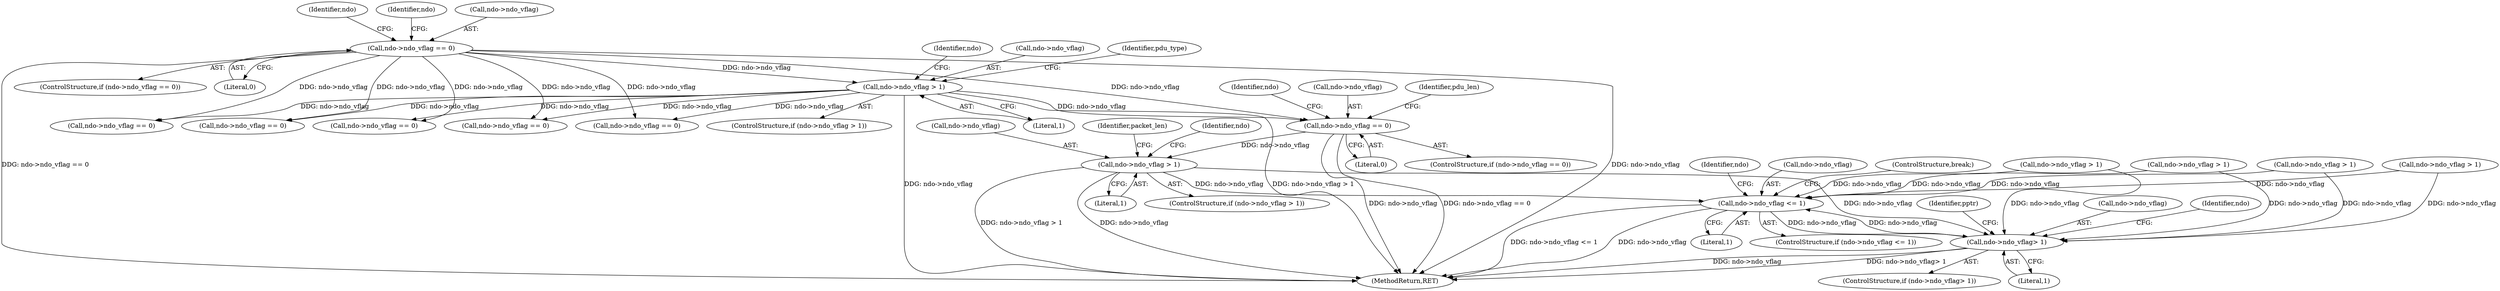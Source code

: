 digraph "0_tcpdump_3b32029db354cbc875127869d9b12a9addc75b50@pointer" {
"1001167" [label="(Call,ndo->ndo_vflag > 1)"];
"1001093" [label="(Call,ndo->ndo_vflag == 0)"];
"1000413" [label="(Call,ndo->ndo_vflag == 0)"];
"1000484" [label="(Call,ndo->ndo_vflag > 1)"];
"1003010" [label="(Call,ndo->ndo_vflag <= 1)"];
"1003027" [label="(Call,ndo->ndo_vflag> 1)"];
"1000421" [label="(Identifier,ndo)"];
"1001097" [label="(Literal,0)"];
"1001166" [label="(ControlStructure,if (ndo->ndo_vflag > 1))"];
"1000483" [label="(ControlStructure,if (ndo->ndo_vflag > 1))"];
"1000493" [label="(Identifier,ndo)"];
"1001027" [label="(Call,ndo->ndo_vflag > 1)"];
"1000540" [label="(Call,ndo->ndo_vflag == 0)"];
"1003019" [label="(Identifier,ndo)"];
"1000412" [label="(ControlStructure,if (ndo->ndo_vflag == 0))"];
"1001168" [label="(Call,ndo->ndo_vflag)"];
"1000439" [label="(Identifier,ndo)"];
"1003009" [label="(ControlStructure,if (ndo->ndo_vflag <= 1))"];
"1003031" [label="(Literal,1)"];
"1000485" [label="(Call,ndo->ndo_vflag)"];
"1003027" [label="(Call,ndo->ndo_vflag> 1)"];
"1001093" [label="(Call,ndo->ndo_vflag == 0)"];
"1001101" [label="(Identifier,ndo)"];
"1001171" [label="(Literal,1)"];
"1000484" [label="(Call,ndo->ndo_vflag > 1)"];
"1003043" [label="(Identifier,pptr)"];
"1000417" [label="(Literal,0)"];
"1003011" [label="(Call,ndo->ndo_vflag)"];
"1001287" [label="(Call,ndo->ndo_vflag > 1)"];
"1001233" [label="(Call,ndo->ndo_vflag == 0)"];
"1003026" [label="(ControlStructure,if (ndo->ndo_vflag> 1))"];
"1003028" [label="(Call,ndo->ndo_vflag)"];
"1003083" [label="(MethodReturn,RET)"];
"1003036" [label="(Identifier,ndo)"];
"1001094" [label="(Call,ndo->ndo_vflag)"];
"1001183" [label="(Identifier,packet_len)"];
"1003014" [label="(Literal,1)"];
"1000839" [label="(Call,ndo->ndo_vflag == 0)"];
"1000636" [label="(Call,ndo->ndo_vflag > 1)"];
"1001176" [label="(Identifier,ndo)"];
"1001118" [label="(Identifier,pdu_len)"];
"1000701" [label="(Call,ndo->ndo_vflag == 0)"];
"1003025" [label="(ControlStructure,break;)"];
"1001167" [label="(Call,ndo->ndo_vflag > 1)"];
"1000488" [label="(Literal,1)"];
"1000413" [label="(Call,ndo->ndo_vflag == 0)"];
"1000500" [label="(Identifier,pdu_type)"];
"1000775" [label="(Call,ndo->ndo_vflag > 1)"];
"1003010" [label="(Call,ndo->ndo_vflag <= 1)"];
"1001317" [label="(Call,ndo->ndo_vflag == 0)"];
"1000414" [label="(Call,ndo->ndo_vflag)"];
"1001092" [label="(ControlStructure,if (ndo->ndo_vflag == 0))"];
"1001167" -> "1001166"  [label="AST: "];
"1001167" -> "1001171"  [label="CFG: "];
"1001168" -> "1001167"  [label="AST: "];
"1001171" -> "1001167"  [label="AST: "];
"1001176" -> "1001167"  [label="CFG: "];
"1001183" -> "1001167"  [label="CFG: "];
"1001167" -> "1003083"  [label="DDG: ndo->ndo_vflag > 1"];
"1001167" -> "1003083"  [label="DDG: ndo->ndo_vflag"];
"1001093" -> "1001167"  [label="DDG: ndo->ndo_vflag"];
"1001167" -> "1003010"  [label="DDG: ndo->ndo_vflag"];
"1001167" -> "1003027"  [label="DDG: ndo->ndo_vflag"];
"1001093" -> "1001092"  [label="AST: "];
"1001093" -> "1001097"  [label="CFG: "];
"1001094" -> "1001093"  [label="AST: "];
"1001097" -> "1001093"  [label="AST: "];
"1001101" -> "1001093"  [label="CFG: "];
"1001118" -> "1001093"  [label="CFG: "];
"1001093" -> "1003083"  [label="DDG: ndo->ndo_vflag"];
"1001093" -> "1003083"  [label="DDG: ndo->ndo_vflag == 0"];
"1000413" -> "1001093"  [label="DDG: ndo->ndo_vflag"];
"1000484" -> "1001093"  [label="DDG: ndo->ndo_vflag"];
"1000413" -> "1000412"  [label="AST: "];
"1000413" -> "1000417"  [label="CFG: "];
"1000414" -> "1000413"  [label="AST: "];
"1000417" -> "1000413"  [label="AST: "];
"1000421" -> "1000413"  [label="CFG: "];
"1000439" -> "1000413"  [label="CFG: "];
"1000413" -> "1003083"  [label="DDG: ndo->ndo_vflag"];
"1000413" -> "1003083"  [label="DDG: ndo->ndo_vflag == 0"];
"1000413" -> "1000484"  [label="DDG: ndo->ndo_vflag"];
"1000413" -> "1000540"  [label="DDG: ndo->ndo_vflag"];
"1000413" -> "1000701"  [label="DDG: ndo->ndo_vflag"];
"1000413" -> "1000839"  [label="DDG: ndo->ndo_vflag"];
"1000413" -> "1001233"  [label="DDG: ndo->ndo_vflag"];
"1000413" -> "1001317"  [label="DDG: ndo->ndo_vflag"];
"1000484" -> "1000483"  [label="AST: "];
"1000484" -> "1000488"  [label="CFG: "];
"1000485" -> "1000484"  [label="AST: "];
"1000488" -> "1000484"  [label="AST: "];
"1000493" -> "1000484"  [label="CFG: "];
"1000500" -> "1000484"  [label="CFG: "];
"1000484" -> "1003083"  [label="DDG: ndo->ndo_vflag"];
"1000484" -> "1003083"  [label="DDG: ndo->ndo_vflag > 1"];
"1000484" -> "1000540"  [label="DDG: ndo->ndo_vflag"];
"1000484" -> "1000701"  [label="DDG: ndo->ndo_vflag"];
"1000484" -> "1000839"  [label="DDG: ndo->ndo_vflag"];
"1000484" -> "1001233"  [label="DDG: ndo->ndo_vflag"];
"1000484" -> "1001317"  [label="DDG: ndo->ndo_vflag"];
"1003010" -> "1003009"  [label="AST: "];
"1003010" -> "1003014"  [label="CFG: "];
"1003011" -> "1003010"  [label="AST: "];
"1003014" -> "1003010"  [label="AST: "];
"1003019" -> "1003010"  [label="CFG: "];
"1003025" -> "1003010"  [label="CFG: "];
"1003010" -> "1003083"  [label="DDG: ndo->ndo_vflag"];
"1003010" -> "1003083"  [label="DDG: ndo->ndo_vflag <= 1"];
"1001027" -> "1003010"  [label="DDG: ndo->ndo_vflag"];
"1000636" -> "1003010"  [label="DDG: ndo->ndo_vflag"];
"1001287" -> "1003010"  [label="DDG: ndo->ndo_vflag"];
"1000775" -> "1003010"  [label="DDG: ndo->ndo_vflag"];
"1003027" -> "1003010"  [label="DDG: ndo->ndo_vflag"];
"1003010" -> "1003027"  [label="DDG: ndo->ndo_vflag"];
"1003027" -> "1003026"  [label="AST: "];
"1003027" -> "1003031"  [label="CFG: "];
"1003028" -> "1003027"  [label="AST: "];
"1003031" -> "1003027"  [label="AST: "];
"1003036" -> "1003027"  [label="CFG: "];
"1003043" -> "1003027"  [label="CFG: "];
"1003027" -> "1003083"  [label="DDG: ndo->ndo_vflag"];
"1003027" -> "1003083"  [label="DDG: ndo->ndo_vflag> 1"];
"1001027" -> "1003027"  [label="DDG: ndo->ndo_vflag"];
"1000636" -> "1003027"  [label="DDG: ndo->ndo_vflag"];
"1001287" -> "1003027"  [label="DDG: ndo->ndo_vflag"];
"1000775" -> "1003027"  [label="DDG: ndo->ndo_vflag"];
}
